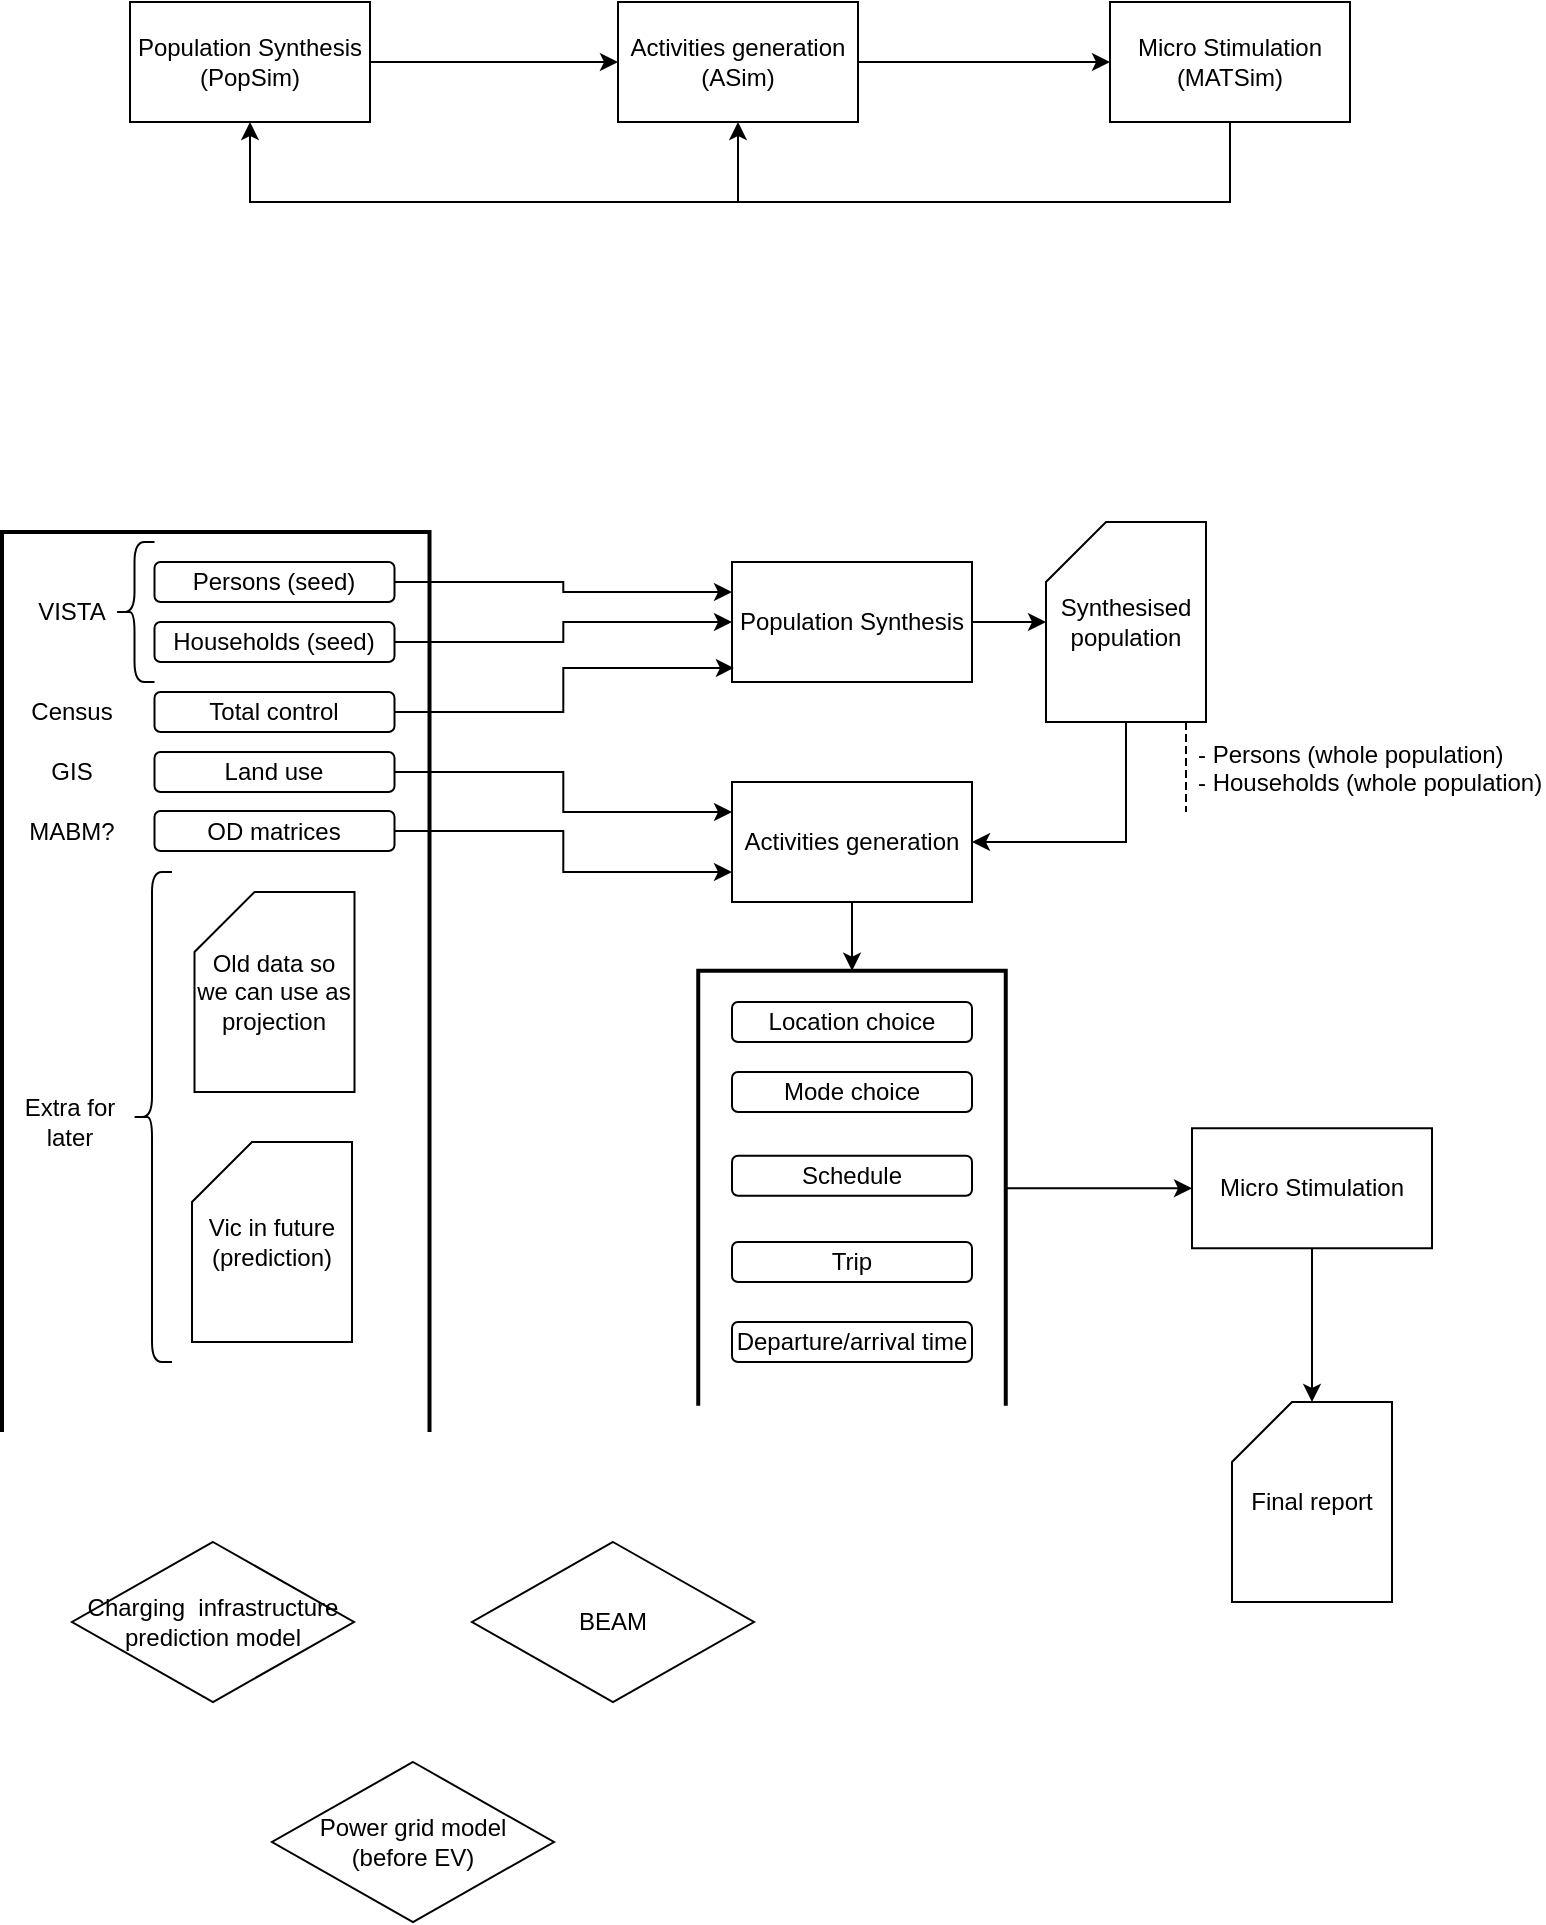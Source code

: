 <mxfile version="20.0.4" type="github">
  <diagram id="niMGvg3uXuLtMgdhvWrS" name="Page-1">
    <mxGraphModel dx="1422" dy="794" grid="1" gridSize="10" guides="1" tooltips="1" connect="1" arrows="1" fold="1" page="1" pageScale="1" pageWidth="827" pageHeight="1169" math="0" shadow="0">
      <root>
        <mxCell id="0" />
        <mxCell id="1" parent="0" />
        <mxCell id="2_Vsr7ODEx59oDxRcPSc-5" style="edgeStyle=orthogonalEdgeStyle;rounded=0;orthogonalLoop=1;jettySize=auto;html=1;exitX=1;exitY=0.5;exitDx=0;exitDy=0;entryX=0;entryY=0.5;entryDx=0;entryDy=0;" edge="1" parent="1" source="2_Vsr7ODEx59oDxRcPSc-1" target="2_Vsr7ODEx59oDxRcPSc-2">
          <mxGeometry relative="1" as="geometry" />
        </mxCell>
        <mxCell id="2_Vsr7ODEx59oDxRcPSc-1" value="Population Synthesis&lt;br&gt;(PopSim)" style="rounded=0;whiteSpace=wrap;html=1;" vertex="1" parent="1">
          <mxGeometry x="109" y="40" width="120" height="60" as="geometry" />
        </mxCell>
        <mxCell id="2_Vsr7ODEx59oDxRcPSc-6" style="edgeStyle=orthogonalEdgeStyle;rounded=0;orthogonalLoop=1;jettySize=auto;html=1;exitX=1;exitY=0.5;exitDx=0;exitDy=0;" edge="1" parent="1" source="2_Vsr7ODEx59oDxRcPSc-2" target="2_Vsr7ODEx59oDxRcPSc-3">
          <mxGeometry relative="1" as="geometry" />
        </mxCell>
        <mxCell id="2_Vsr7ODEx59oDxRcPSc-2" value="Activities generation&lt;br&gt;(ASim)" style="rounded=0;whiteSpace=wrap;html=1;" vertex="1" parent="1">
          <mxGeometry x="353" y="40" width="120" height="60" as="geometry" />
        </mxCell>
        <mxCell id="2_Vsr7ODEx59oDxRcPSc-57" style="edgeStyle=orthogonalEdgeStyle;rounded=0;orthogonalLoop=1;jettySize=auto;html=1;exitX=0.5;exitY=1;exitDx=0;exitDy=0;entryX=0.5;entryY=1;entryDx=0;entryDy=0;" edge="1" parent="1" source="2_Vsr7ODEx59oDxRcPSc-3" target="2_Vsr7ODEx59oDxRcPSc-1">
          <mxGeometry relative="1" as="geometry">
            <Array as="points">
              <mxPoint x="659" y="140" />
              <mxPoint x="169" y="140" />
            </Array>
          </mxGeometry>
        </mxCell>
        <mxCell id="2_Vsr7ODEx59oDxRcPSc-3" value="Micro Stimulation&lt;br&gt;(MATSim)" style="rounded=0;whiteSpace=wrap;html=1;" vertex="1" parent="1">
          <mxGeometry x="599" y="40" width="120" height="60" as="geometry" />
        </mxCell>
        <mxCell id="2_Vsr7ODEx59oDxRcPSc-46" style="edgeStyle=orthogonalEdgeStyle;rounded=0;orthogonalLoop=1;jettySize=auto;html=1;exitX=1;exitY=0.5;exitDx=0;exitDy=0;" edge="1" parent="1" source="2_Vsr7ODEx59oDxRcPSc-4" target="2_Vsr7ODEx59oDxRcPSc-39">
          <mxGeometry relative="1" as="geometry" />
        </mxCell>
        <mxCell id="2_Vsr7ODEx59oDxRcPSc-4" value="Population Synthesis" style="rounded=0;whiteSpace=wrap;html=1;" vertex="1" parent="1">
          <mxGeometry x="410" y="320" width="120" height="60" as="geometry" />
        </mxCell>
        <mxCell id="2_Vsr7ODEx59oDxRcPSc-9" value="Vic in future (prediction)" style="shape=card;whiteSpace=wrap;html=1;" vertex="1" parent="1">
          <mxGeometry x="140" y="610" width="80" height="100" as="geometry" />
        </mxCell>
        <mxCell id="2_Vsr7ODEx59oDxRcPSc-10" value="Old data so we can use as projection" style="shape=card;whiteSpace=wrap;html=1;" vertex="1" parent="1">
          <mxGeometry x="141.25" y="485" width="80" height="100" as="geometry" />
        </mxCell>
        <mxCell id="2_Vsr7ODEx59oDxRcPSc-12" value="" style="strokeWidth=2;html=1;shape=mxgraph.flowchart.annotation_1;align=left;pointerEvents=1;rotation=90;" vertex="1" parent="1">
          <mxGeometry x="-73.12" y="423.13" width="450" height="213.75" as="geometry" />
        </mxCell>
        <mxCell id="2_Vsr7ODEx59oDxRcPSc-35" style="edgeStyle=orthogonalEdgeStyle;rounded=0;orthogonalLoop=1;jettySize=auto;html=1;exitX=1;exitY=0.5;exitDx=0;exitDy=0;entryX=0;entryY=0.25;entryDx=0;entryDy=0;" edge="1" parent="1" source="2_Vsr7ODEx59oDxRcPSc-14" target="2_Vsr7ODEx59oDxRcPSc-4">
          <mxGeometry relative="1" as="geometry" />
        </mxCell>
        <mxCell id="2_Vsr7ODEx59oDxRcPSc-14" value="Persons (seed)" style="rounded=1;whiteSpace=wrap;html=1;" vertex="1" parent="1">
          <mxGeometry x="121.25" y="320" width="120" height="20" as="geometry" />
        </mxCell>
        <mxCell id="2_Vsr7ODEx59oDxRcPSc-36" style="edgeStyle=orthogonalEdgeStyle;rounded=0;orthogonalLoop=1;jettySize=auto;html=1;exitX=1;exitY=0.5;exitDx=0;exitDy=0;entryX=0;entryY=0.5;entryDx=0;entryDy=0;" edge="1" parent="1" source="2_Vsr7ODEx59oDxRcPSc-15" target="2_Vsr7ODEx59oDxRcPSc-4">
          <mxGeometry relative="1" as="geometry" />
        </mxCell>
        <mxCell id="2_Vsr7ODEx59oDxRcPSc-15" value="Households (seed)" style="rounded=1;whiteSpace=wrap;html=1;" vertex="1" parent="1">
          <mxGeometry x="121.25" y="350" width="120" height="20" as="geometry" />
        </mxCell>
        <mxCell id="2_Vsr7ODEx59oDxRcPSc-37" style="edgeStyle=orthogonalEdgeStyle;rounded=0;orthogonalLoop=1;jettySize=auto;html=1;exitX=1;exitY=0.5;exitDx=0;exitDy=0;entryX=0.008;entryY=0.883;entryDx=0;entryDy=0;entryPerimeter=0;" edge="1" parent="1" source="2_Vsr7ODEx59oDxRcPSc-16" target="2_Vsr7ODEx59oDxRcPSc-4">
          <mxGeometry relative="1" as="geometry" />
        </mxCell>
        <mxCell id="2_Vsr7ODEx59oDxRcPSc-16" value="Total control" style="rounded=1;whiteSpace=wrap;html=1;" vertex="1" parent="1">
          <mxGeometry x="121.25" y="385" width="120" height="20" as="geometry" />
        </mxCell>
        <mxCell id="2_Vsr7ODEx59oDxRcPSc-50" style="edgeStyle=orthogonalEdgeStyle;rounded=0;orthogonalLoop=1;jettySize=auto;html=1;entryX=0;entryY=0.25;entryDx=0;entryDy=0;" edge="1" parent="1" source="2_Vsr7ODEx59oDxRcPSc-17" target="2_Vsr7ODEx59oDxRcPSc-47">
          <mxGeometry relative="1" as="geometry" />
        </mxCell>
        <mxCell id="2_Vsr7ODEx59oDxRcPSc-17" value="Land use" style="rounded=1;whiteSpace=wrap;html=1;" vertex="1" parent="1">
          <mxGeometry x="121.25" y="415" width="120" height="20" as="geometry" />
        </mxCell>
        <mxCell id="2_Vsr7ODEx59oDxRcPSc-51" style="edgeStyle=orthogonalEdgeStyle;rounded=0;orthogonalLoop=1;jettySize=auto;html=1;exitX=1;exitY=0.5;exitDx=0;exitDy=0;entryX=0;entryY=0.75;entryDx=0;entryDy=0;" edge="1" parent="1" source="2_Vsr7ODEx59oDxRcPSc-18" target="2_Vsr7ODEx59oDxRcPSc-47">
          <mxGeometry relative="1" as="geometry" />
        </mxCell>
        <mxCell id="2_Vsr7ODEx59oDxRcPSc-18" value="OD matrices" style="rounded=1;whiteSpace=wrap;html=1;" vertex="1" parent="1">
          <mxGeometry x="121.25" y="444.5" width="120" height="20" as="geometry" />
        </mxCell>
        <mxCell id="2_Vsr7ODEx59oDxRcPSc-21" value="" style="shape=curlyBracket;whiteSpace=wrap;html=1;rounded=1;" vertex="1" parent="1">
          <mxGeometry x="101.25" y="310" width="20" height="70" as="geometry" />
        </mxCell>
        <mxCell id="2_Vsr7ODEx59oDxRcPSc-24" value="VISTA" style="text;html=1;strokeColor=none;fillColor=none;align=center;verticalAlign=middle;whiteSpace=wrap;rounded=0;" vertex="1" parent="1">
          <mxGeometry x="50" y="330" width="60" height="30" as="geometry" />
        </mxCell>
        <mxCell id="2_Vsr7ODEx59oDxRcPSc-25" value="Census" style="text;html=1;strokeColor=none;fillColor=none;align=center;verticalAlign=middle;whiteSpace=wrap;rounded=0;" vertex="1" parent="1">
          <mxGeometry x="50" y="380" width="60" height="30" as="geometry" />
        </mxCell>
        <mxCell id="2_Vsr7ODEx59oDxRcPSc-27" value="GIS" style="text;html=1;strokeColor=none;fillColor=none;align=center;verticalAlign=middle;whiteSpace=wrap;rounded=0;" vertex="1" parent="1">
          <mxGeometry x="50" y="409.5" width="60" height="30" as="geometry" />
        </mxCell>
        <mxCell id="2_Vsr7ODEx59oDxRcPSc-28" value="MABM?" style="text;html=1;strokeColor=none;fillColor=none;align=center;verticalAlign=middle;whiteSpace=wrap;rounded=0;" vertex="1" parent="1">
          <mxGeometry x="50" y="439.5" width="60" height="30" as="geometry" />
        </mxCell>
        <mxCell id="2_Vsr7ODEx59oDxRcPSc-31" value="" style="shape=curlyBracket;whiteSpace=wrap;html=1;rounded=1;" vertex="1" parent="1">
          <mxGeometry x="110" y="475" width="20" height="245" as="geometry" />
        </mxCell>
        <mxCell id="2_Vsr7ODEx59oDxRcPSc-32" value="Extra for later" style="text;html=1;strokeColor=none;fillColor=none;align=center;verticalAlign=middle;whiteSpace=wrap;rounded=0;" vertex="1" parent="1">
          <mxGeometry x="49" y="585" width="60" height="30" as="geometry" />
        </mxCell>
        <mxCell id="2_Vsr7ODEx59oDxRcPSc-55" style="edgeStyle=orthogonalEdgeStyle;rounded=0;orthogonalLoop=1;jettySize=auto;html=1;exitX=0.5;exitY=1;exitDx=0;exitDy=0;exitPerimeter=0;entryX=1;entryY=0.5;entryDx=0;entryDy=0;" edge="1" parent="1" source="2_Vsr7ODEx59oDxRcPSc-39" target="2_Vsr7ODEx59oDxRcPSc-47">
          <mxGeometry relative="1" as="geometry" />
        </mxCell>
        <mxCell id="2_Vsr7ODEx59oDxRcPSc-39" value="Synthesised population" style="shape=card;whiteSpace=wrap;html=1;" vertex="1" parent="1">
          <mxGeometry x="567" y="300" width="80" height="100" as="geometry" />
        </mxCell>
        <mxCell id="2_Vsr7ODEx59oDxRcPSc-61" style="edgeStyle=orthogonalEdgeStyle;rounded=0;orthogonalLoop=1;jettySize=auto;html=1;exitX=0.5;exitY=1;exitDx=0;exitDy=0;" edge="1" parent="1" source="2_Vsr7ODEx59oDxRcPSc-47" target="2_Vsr7ODEx59oDxRcPSc-59">
          <mxGeometry relative="1" as="geometry" />
        </mxCell>
        <mxCell id="2_Vsr7ODEx59oDxRcPSc-47" value="Activities generation" style="rounded=0;whiteSpace=wrap;html=1;" vertex="1" parent="1">
          <mxGeometry x="410" y="430" width="120" height="60" as="geometry" />
        </mxCell>
        <mxCell id="2_Vsr7ODEx59oDxRcPSc-48" value="- Persons (whole population)&#xa;- Households (whole population)" style="shape=partialRectangle;fillColor=none;align=left;verticalAlign=middle;strokeColor=none;spacingLeft=34;rotatable=0;points=[[0,0.5],[1,0.5]];portConstraint=eastwest;dropTarget=0;" vertex="1" parent="1">
          <mxGeometry x="607" y="400.5" width="90" height="44" as="geometry" />
        </mxCell>
        <mxCell id="2_Vsr7ODEx59oDxRcPSc-49" value="" style="shape=partialRectangle;top=0;left=0;bottom=0;fillColor=none;stokeWidth=1;dashed=1;align=left;verticalAlign=middle;spacingLeft=4;spacingRight=4;overflow=hidden;rotatable=0;points=[];portConstraint=eastwest;part=1;" vertex="1" connectable="0" parent="2_Vsr7ODEx59oDxRcPSc-48">
          <mxGeometry width="30" height="44" as="geometry" />
        </mxCell>
        <mxCell id="2_Vsr7ODEx59oDxRcPSc-58" value="" style="edgeStyle=segmentEdgeStyle;endArrow=classic;html=1;rounded=0;entryX=0.5;entryY=1;entryDx=0;entryDy=0;" edge="1" parent="1" target="2_Vsr7ODEx59oDxRcPSc-2">
          <mxGeometry width="50" height="50" relative="1" as="geometry">
            <mxPoint x="410" y="140" as="sourcePoint" />
            <mxPoint x="530" y="370" as="targetPoint" />
            <Array as="points">
              <mxPoint x="413" y="140" />
            </Array>
          </mxGeometry>
        </mxCell>
        <mxCell id="2_Vsr7ODEx59oDxRcPSc-69" style="edgeStyle=orthogonalEdgeStyle;rounded=0;orthogonalLoop=1;jettySize=auto;html=1;exitX=0.5;exitY=0;exitDx=0;exitDy=0;exitPerimeter=0;entryX=0;entryY=0.5;entryDx=0;entryDy=0;" edge="1" parent="1" source="2_Vsr7ODEx59oDxRcPSc-59" target="2_Vsr7ODEx59oDxRcPSc-68">
          <mxGeometry relative="1" as="geometry" />
        </mxCell>
        <mxCell id="2_Vsr7ODEx59oDxRcPSc-59" value="" style="strokeWidth=2;html=1;shape=mxgraph.flowchart.annotation_1;align=left;pointerEvents=1;rotation=90;" vertex="1" parent="1">
          <mxGeometry x="361.25" y="556.25" width="217.5" height="153.75" as="geometry" />
        </mxCell>
        <mxCell id="2_Vsr7ODEx59oDxRcPSc-60" value="Location choice" style="rounded=1;whiteSpace=wrap;html=1;" vertex="1" parent="1">
          <mxGeometry x="410" y="540" width="120" height="20" as="geometry" />
        </mxCell>
        <mxCell id="2_Vsr7ODEx59oDxRcPSc-62" value="Mode choice" style="rounded=1;whiteSpace=wrap;html=1;" vertex="1" parent="1">
          <mxGeometry x="410" y="575" width="120" height="20" as="geometry" />
        </mxCell>
        <mxCell id="2_Vsr7ODEx59oDxRcPSc-63" value="Schedule" style="rounded=1;whiteSpace=wrap;html=1;" vertex="1" parent="1">
          <mxGeometry x="410" y="616.88" width="120" height="20" as="geometry" />
        </mxCell>
        <mxCell id="2_Vsr7ODEx59oDxRcPSc-64" value="Trip" style="rounded=1;whiteSpace=wrap;html=1;" vertex="1" parent="1">
          <mxGeometry x="410" y="660" width="120" height="20" as="geometry" />
        </mxCell>
        <mxCell id="2_Vsr7ODEx59oDxRcPSc-65" value="Departure/arrival time" style="rounded=1;whiteSpace=wrap;html=1;" vertex="1" parent="1">
          <mxGeometry x="410" y="700" width="120" height="20" as="geometry" />
        </mxCell>
        <mxCell id="2_Vsr7ODEx59oDxRcPSc-71" style="edgeStyle=orthogonalEdgeStyle;rounded=0;orthogonalLoop=1;jettySize=auto;html=1;exitX=0.5;exitY=1;exitDx=0;exitDy=0;" edge="1" parent="1" source="2_Vsr7ODEx59oDxRcPSc-68" target="2_Vsr7ODEx59oDxRcPSc-70">
          <mxGeometry relative="1" as="geometry" />
        </mxCell>
        <mxCell id="2_Vsr7ODEx59oDxRcPSc-68" value="Micro Stimulation" style="rounded=0;whiteSpace=wrap;html=1;" vertex="1" parent="1">
          <mxGeometry x="640" y="603.13" width="120" height="60" as="geometry" />
        </mxCell>
        <mxCell id="2_Vsr7ODEx59oDxRcPSc-70" value="Final report" style="shape=card;whiteSpace=wrap;html=1;" vertex="1" parent="1">
          <mxGeometry x="660" y="740" width="80" height="100" as="geometry" />
        </mxCell>
        <mxCell id="2_Vsr7ODEx59oDxRcPSc-72" value="Charging&amp;nbsp; infrastructure prediction model" style="rhombus;whiteSpace=wrap;html=1;" vertex="1" parent="1">
          <mxGeometry x="80" y="810" width="141" height="80" as="geometry" />
        </mxCell>
        <mxCell id="2_Vsr7ODEx59oDxRcPSc-73" value="BEAM" style="rhombus;whiteSpace=wrap;html=1;" vertex="1" parent="1">
          <mxGeometry x="280" y="810" width="141" height="80" as="geometry" />
        </mxCell>
        <mxCell id="2_Vsr7ODEx59oDxRcPSc-74" value="Power grid model &lt;br&gt;(before EV)" style="rhombus;whiteSpace=wrap;html=1;" vertex="1" parent="1">
          <mxGeometry x="180" y="920" width="141" height="80" as="geometry" />
        </mxCell>
      </root>
    </mxGraphModel>
  </diagram>
</mxfile>
